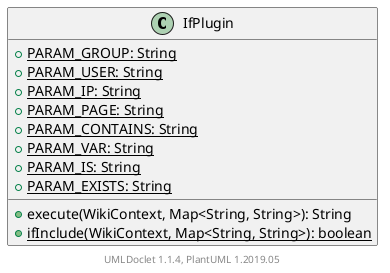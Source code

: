 @startuml

    class IfPlugin [[IfPlugin.html]] {
        {static} +PARAM_GROUP: String
        {static} +PARAM_USER: String
        {static} +PARAM_IP: String
        {static} +PARAM_PAGE: String
        {static} +PARAM_CONTAINS: String
        {static} +PARAM_VAR: String
        {static} +PARAM_IS: String
        {static} +PARAM_EXISTS: String
        +execute(WikiContext, Map<String, String>): String
        {static} +ifInclude(WikiContext, Map<String, String>): boolean
    }


    center footer UMLDoclet 1.1.4, PlantUML 1.2019.05
@enduml
